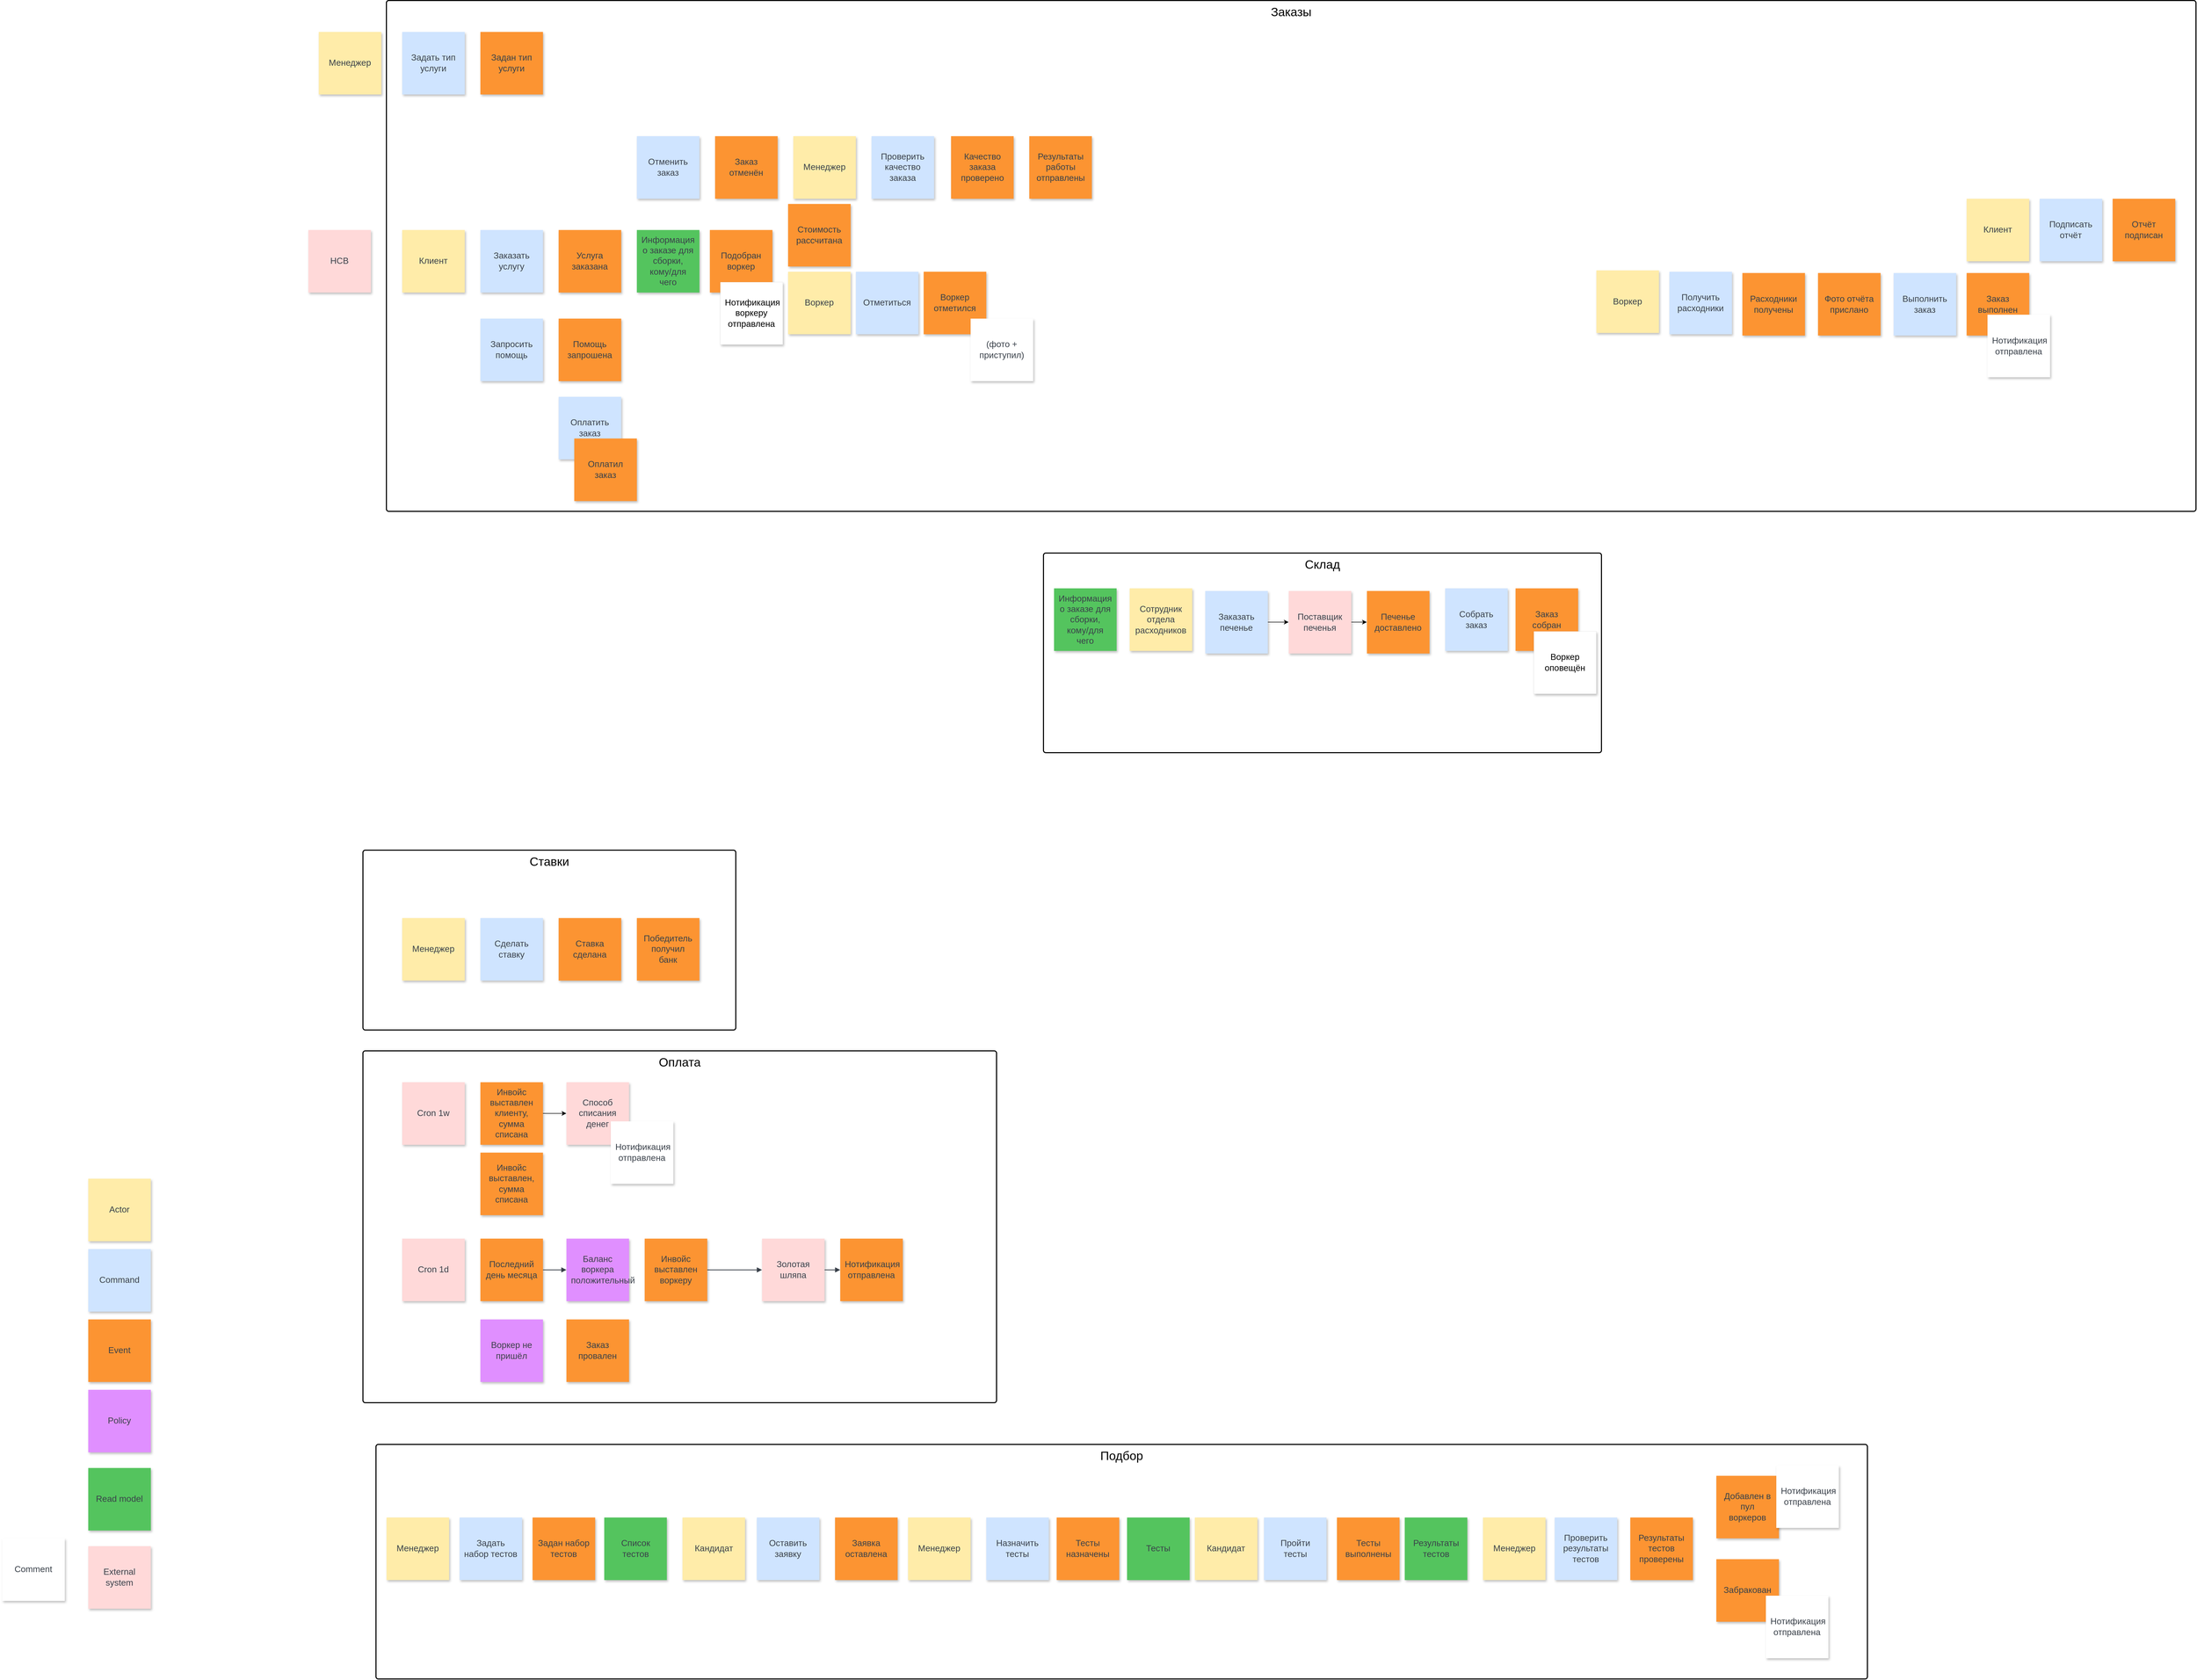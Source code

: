 <mxfile version="24.6.2" type="github">
  <diagram name="Page-1" id="l_9-RIlW9i13i7eaHmRu">
    <mxGraphModel dx="7228" dy="2825" grid="1" gridSize="10" guides="1" tooltips="1" connect="1" arrows="1" fold="1" page="1" pageScale="1" pageWidth="850" pageHeight="1100" math="0" shadow="0">
      <root>
        <mxCell id="0" />
        <mxCell id="1" parent="0" />
        <mxCell id="ouE3uGwMO_rl1Qw4itwe-15" value="Заказы" style="html=1;overflow=block;blockSpacing=1;whiteSpace=wrap;fontSize=23.3;align=center;spacing=9;verticalAlign=top;strokeColor=default;rounded=1;absoluteArcSize=1;arcSize=9;fillColor=none;strokeWidth=2;lucidId=HCPMqrkc3qt5;" parent="1" vertex="1">
          <mxGeometry x="-4080" y="-140" width="3470" height="980" as="geometry" />
        </mxCell>
        <mxCell id="RoE8E-zZMEs0R_7GRx1K-2" value="Склад" style="html=1;overflow=block;blockSpacing=1;whiteSpace=wrap;fontSize=23.3;align=center;spacing=9;verticalAlign=top;strokeColor=default;rounded=1;absoluteArcSize=1;arcSize=9;fillColor=none;strokeWidth=2;lucidId=1zPMJR6yUo5M;" parent="1" vertex="1">
          <mxGeometry x="-2820" y="920" width="1070" height="383" as="geometry" />
        </mxCell>
        <mxCell id="ouE3uGwMO_rl1Qw4itwe-17" value="Ставки" style="html=1;overflow=block;blockSpacing=1;whiteSpace=wrap;fontSize=23.3;align=center;spacing=9;verticalAlign=top;strokeColor=default;rounded=1;absoluteArcSize=1;arcSize=9;fillColor=none;strokeWidth=2;lucidId=LsPM5n6X4SBT;" parent="1" vertex="1">
          <mxGeometry x="-4125" y="1490" width="715" height="345" as="geometry" />
        </mxCell>
        <mxCell id="RoE8E-zZMEs0R_7GRx1K-3" value="Оплата" style="html=1;overflow=block;blockSpacing=1;whiteSpace=wrap;fontSize=23.3;align=center;spacing=9;verticalAlign=top;strokeColor=default;rounded=1;absoluteArcSize=1;arcSize=9;fillColor=none;strokeWidth=2;lucidId=LsPM5n6X4SBT;" parent="1" vertex="1">
          <mxGeometry x="-4125" y="1875" width="1215" height="675" as="geometry" />
        </mxCell>
        <mxCell id="RoE8E-zZMEs0R_7GRx1K-4" value="Подбор" style="html=1;overflow=block;blockSpacing=1;whiteSpace=wrap;fontSize=23.3;align=center;spacing=9;verticalAlign=top;strokeColor=default;rounded=1;absoluteArcSize=1;arcSize=9;fillColor=none;strokeWidth=2;lucidId=arPMlzmZBy4v;" parent="1" vertex="1">
          <mxGeometry x="-4100" y="2630" width="2860" height="450" as="geometry" />
        </mxCell>
        <mxCell id="RoE8E-zZMEs0R_7GRx1K-5" value="Actor" style="html=1;overflow=block;blockSpacing=1;whiteSpace=wrap;shadow=1;fontSize=16.7;fontColor=#3a414a;spacing=9;strokeColor=none;strokeOpacity=100;fillColor=#FFECA9;strokeWidth=0;lucidId=w99KlHDl9asE;" parent="1" vertex="1">
          <mxGeometry x="-4652" y="2120" width="120" height="120" as="geometry" />
        </mxCell>
        <mxCell id="RoE8E-zZMEs0R_7GRx1K-6" value="Command" style="html=1;overflow=block;blockSpacing=1;whiteSpace=wrap;shadow=1;fontSize=16.7;fontColor=#3a414a;spacing=9;strokeColor=none;strokeOpacity=100;fillOpacity=100;fillColor=#cfe4ff;strokeWidth=0;lucidId=Q99Kw1.Pjyrw;" parent="1" vertex="1">
          <mxGeometry x="-4652" y="2255" width="120" height="120" as="geometry" />
        </mxCell>
        <mxCell id="RoE8E-zZMEs0R_7GRx1K-7" value="Event" style="html=1;overflow=block;blockSpacing=1;whiteSpace=wrap;shadow=1;fontSize=16.7;fontColor=#3a414a;spacing=9;strokeColor=none;strokeOpacity=100;fillOpacity=100;fillColor=#fc9432;strokeWidth=0;lucidId=p-9K~CdR-WWV;" parent="1" vertex="1">
          <mxGeometry x="-4652" y="2390" width="120" height="120" as="geometry" />
        </mxCell>
        <mxCell id="RoE8E-zZMEs0R_7GRx1K-8" value="Policy" style="html=1;overflow=block;blockSpacing=1;whiteSpace=wrap;shadow=1;fontSize=16.7;fontColor=#3a414a;spacing=9;strokeColor=none;strokeOpacity=100;fillOpacity=100;fillColor=#e08fff;strokeWidth=0;lucidId=N-9KG-.BX9-D;" parent="1" vertex="1">
          <mxGeometry x="-4652" y="2525" width="120" height="120" as="geometry" />
        </mxCell>
        <mxCell id="RoE8E-zZMEs0R_7GRx1K-9" value="Read model" style="html=1;overflow=block;blockSpacing=1;whiteSpace=wrap;shadow=1;fontSize=16.7;fontColor=#3a414a;spacing=9;strokeColor=none;strokeOpacity=100;fillOpacity=100;fillColor=#54c45e;strokeWidth=0;lucidId=h_9K0~GqxkKd;" parent="1" vertex="1">
          <mxGeometry x="-4652" y="2675" width="120" height="120" as="geometry" />
        </mxCell>
        <mxCell id="RoE8E-zZMEs0R_7GRx1K-10" value="Comment" style="html=1;overflow=block;blockSpacing=1;whiteSpace=wrap;shadow=1;fontSize=16.7;fontColor=#3a414a;spacing=9;strokeColor=none;strokeOpacity=100;fillOpacity=100;fillColor=#ffffff;strokeWidth=0;lucidId=O_9KG7jxIo2s;" parent="1" vertex="1">
          <mxGeometry x="-4817" y="2810" width="120" height="120" as="geometry" />
        </mxCell>
        <mxCell id="RoE8E-zZMEs0R_7GRx1K-11" value="External system" style="html=1;overflow=block;blockSpacing=1;whiteSpace=wrap;shadow=1;fontSize=16.7;fontColor=#3a414a;spacing=9;strokeColor=none;strokeOpacity=100;fillOpacity=100;fillColor=#ffd9d9;strokeWidth=0;lucidId=3_9KuqBzPV7w;" parent="1" vertex="1">
          <mxGeometry x="-4652" y="2825" width="120" height="120" as="geometry" />
        </mxCell>
        <mxCell id="RoE8E-zZMEs0R_7GRx1K-12" value="Клиент" style="html=1;overflow=block;blockSpacing=1;whiteSpace=wrap;shadow=1;fontSize=16.7;fontColor=#3a414a;spacing=9;strokeColor=none;strokeOpacity=100;fillColor=#FFECA9;strokeWidth=0;lucidId=poOMKIs.5_XG;" parent="1" vertex="1">
          <mxGeometry x="-4050" y="300" width="120" height="120" as="geometry" />
        </mxCell>
        <mxCell id="RoE8E-zZMEs0R_7GRx1K-13" value="Услуга заказана" style="html=1;overflow=block;blockSpacing=1;whiteSpace=wrap;shadow=1;fontSize=16.7;fontColor=#3a414a;spacing=9;strokeColor=none;strokeOpacity=100;fillOpacity=100;fillColor=#fc9432;strokeWidth=0;lucidId=ppOMXzbLRA3F;" parent="1" vertex="1">
          <mxGeometry x="-3750" y="300" width="120" height="120" as="geometry" />
        </mxCell>
        <mxCell id="RoE8E-zZMEs0R_7GRx1K-14" value="Воркер" style="html=1;overflow=block;blockSpacing=1;whiteSpace=wrap;shadow=1;fontSize=16.7;fontColor=#3a414a;spacing=9;strokeColor=none;strokeOpacity=100;fillColor=#FFECA9;strokeWidth=0;lucidId=CqOMGlZuYuNK;" parent="1" vertex="1">
          <mxGeometry x="-3310" y="380" width="120" height="120" as="geometry" />
        </mxCell>
        <mxCell id="RoE8E-zZMEs0R_7GRx1K-15" value="Воркер отметился" style="html=1;overflow=block;blockSpacing=1;whiteSpace=wrap;shadow=1;fontSize=16.7;fontColor=#3a414a;spacing=9;strokeColor=none;strokeOpacity=100;fillOpacity=100;fillColor=#fc9432;strokeWidth=0;lucidId=PqOM9r21cuYt;" parent="1" vertex="1">
          <mxGeometry x="-3050" y="380" width="120" height="120" as="geometry" />
        </mxCell>
        <mxCell id="RoE8E-zZMEs0R_7GRx1K-16" value="Подобран воркер" style="html=1;overflow=block;blockSpacing=1;whiteSpace=wrap;shadow=1;fontSize=16.7;fontColor=#3a414a;spacing=9;strokeColor=none;strokeOpacity=100;fillOpacity=100;fillColor=#fc9432;strokeWidth=0;lucidId=nGOM64Vatthw;" parent="1" vertex="1">
          <mxGeometry x="-3460" y="300" width="120" height="120" as="geometry" />
        </mxCell>
        <mxCell id="RoE8E-zZMEs0R_7GRx1K-17" value="Cron 1w" style="html=1;overflow=block;blockSpacing=1;whiteSpace=wrap;shadow=1;fontSize=16.7;fontColor=#3a414a;spacing=9;strokeColor=none;strokeOpacity=100;fillOpacity=100;fillColor=#ffd9d9;strokeWidth=0;lucidId=evOMV3Vfiq87;" parent="1" vertex="1">
          <mxGeometry x="-4050" y="1935" width="120" height="120" as="geometry" />
        </mxCell>
        <mxCell id="ouE3uGwMO_rl1Qw4itwe-14" style="edgeStyle=orthogonalEdgeStyle;rounded=0;orthogonalLoop=1;jettySize=auto;html=1;" parent="1" source="RoE8E-zZMEs0R_7GRx1K-18" target="RoE8E-zZMEs0R_7GRx1K-25" edge="1">
          <mxGeometry relative="1" as="geometry" />
        </mxCell>
        <mxCell id="RoE8E-zZMEs0R_7GRx1K-18" value="Инвойс выставлен клиенту, сумма списана" style="html=1;overflow=block;blockSpacing=1;whiteSpace=wrap;shadow=1;fontSize=16.7;fontColor=#3a414a;spacing=9;strokeColor=none;strokeOpacity=100;fillOpacity=100;fillColor=#fc9432;strokeWidth=0;lucidId=vvOM6HzBwC0E;" parent="1" vertex="1">
          <mxGeometry x="-3900" y="1935" width="120" height="120" as="geometry" />
        </mxCell>
        <mxCell id="RoE8E-zZMEs0R_7GRx1K-19" value="Cron 1d" style="html=1;overflow=block;blockSpacing=1;whiteSpace=wrap;shadow=1;fontSize=16.7;fontColor=#3a414a;spacing=9;strokeColor=none;strokeOpacity=100;fillOpacity=100;fillColor=#ffd9d9;strokeWidth=0;lucidId=7vOMgfq0zifn;" parent="1" vertex="1">
          <mxGeometry x="-4050" y="2235" width="120" height="120" as="geometry" />
        </mxCell>
        <mxCell id="RoE8E-zZMEs0R_7GRx1K-20" value="Инвойс выставлен, сумма списана" style="html=1;overflow=block;blockSpacing=1;whiteSpace=wrap;shadow=1;fontSize=16.7;fontColor=#3a414a;spacing=9;strokeColor=none;strokeOpacity=100;fillOpacity=100;fillColor=#fc9432;strokeWidth=0;lucidId=GxOMS8AUzHYG;" parent="1" vertex="1">
          <mxGeometry x="-3900" y="2070" width="120" height="120" as="geometry" />
        </mxCell>
        <mxCell id="RoE8E-zZMEs0R_7GRx1K-21" value="Золотая шляпа" style="html=1;overflow=block;blockSpacing=1;whiteSpace=wrap;shadow=1;fontSize=16.7;fontColor=#3a414a;spacing=9;strokeColor=none;strokeOpacity=100;fillOpacity=100;fillColor=#ffd9d9;strokeWidth=0;lucidId=MwOMZVvjgxgr;" parent="1" vertex="1">
          <mxGeometry x="-3360" y="2235" width="120" height="120" as="geometry" />
        </mxCell>
        <mxCell id="RoE8E-zZMEs0R_7GRx1K-22" value="Нотификация воркеру отправлена" style="html=1;overflow=block;blockSpacing=1;whiteSpace=wrap;shadow=1;fontSize=16.7;spacing=9;strokeOpacity=100;fillOpacity=100;strokeWidth=0;lucidId=eROMwl7kWXQV;" parent="1" vertex="1">
          <mxGeometry x="-3440" y="400" width="120" height="120" as="geometry" />
        </mxCell>
        <mxCell id="RoE8E-zZMEs0R_7GRx1K-23" value="Стоимость рассчитана" style="html=1;overflow=block;blockSpacing=1;whiteSpace=wrap;shadow=1;fontSize=16.7;fontColor=#3a414a;spacing=9;strokeColor=none;strokeOpacity=100;fillOpacity=100;fillColor=#fc9432;strokeWidth=0;lucidId=uJOMWGHFDWIN;" parent="1" vertex="1">
          <mxGeometry x="-3310" y="250" width="120" height="120" as="geometry" />
        </mxCell>
        <mxCell id="RoE8E-zZMEs0R_7GRx1K-24" value="Помощь запрошена" style="html=1;overflow=block;blockSpacing=1;whiteSpace=wrap;shadow=1;fontSize=16.7;fontColor=#3a414a;spacing=9;strokeColor=none;strokeOpacity=100;fillOpacity=100;fillColor=#fc9432;strokeWidth=0;lucidId=2oOMrKezj8pF;" parent="1" vertex="1">
          <mxGeometry x="-3750" y="470" width="120" height="120" as="geometry" />
        </mxCell>
        <mxCell id="RoE8E-zZMEs0R_7GRx1K-25" value="Способ списания денег" style="html=1;overflow=block;blockSpacing=1;whiteSpace=wrap;shadow=1;fontSize=16.7;fontColor=#3a414a;spacing=9;strokeColor=none;strokeOpacity=100;fillOpacity=100;fillColor=#ffd9d9;strokeWidth=0;lucidId=vVOM_5~CS0Ev;" parent="1" vertex="1">
          <mxGeometry x="-3735" y="1935" width="120" height="120" as="geometry" />
        </mxCell>
        <mxCell id="RoE8E-zZMEs0R_7GRx1K-27" value="Нотификация отправлена" style="html=1;overflow=block;blockSpacing=1;whiteSpace=wrap;shadow=1;fontSize=16.7;fontColor=#3a414a;spacing=9;strokeColor=none;strokeOpacity=100;fillOpacity=100;fillColor=#fc9432;strokeWidth=0;lucidId=9HOMmKMdv4F6;" parent="1" vertex="1">
          <mxGeometry x="-3210" y="2235" width="120" height="120" as="geometry" />
        </mxCell>
        <mxCell id="RoE8E-zZMEs0R_7GRx1K-28" value="Сотрудник отдела расходников" style="html=1;overflow=block;blockSpacing=1;whiteSpace=wrap;shadow=1;fontSize=16.7;fontColor=#3a414a;spacing=9;strokeColor=none;strokeOpacity=100;fillColor=#FFECA9;strokeWidth=0;lucidId=IsOMc4fZZYhW;" parent="1" vertex="1">
          <mxGeometry x="-2655" y="987.5" width="120" height="120" as="geometry" />
        </mxCell>
        <mxCell id="RoE8E-zZMEs0R_7GRx1K-29" value="Заказ собран" style="html=1;overflow=block;blockSpacing=1;whiteSpace=wrap;shadow=1;fontSize=16.7;fontColor=#3a414a;spacing=9;strokeColor=none;strokeOpacity=100;fillOpacity=100;fillColor=#fc9432;strokeWidth=0;lucidId=5sOMd6QoYHWa;" parent="1" vertex="1">
          <mxGeometry x="-1915" y="987.5" width="120" height="120" as="geometry" />
        </mxCell>
        <mxCell id="RoE8E-zZMEs0R_7GRx1K-30" value="Воркер оповещён" style="html=1;overflow=block;blockSpacing=1;whiteSpace=wrap;shadow=1;fontSize=16.7;spacing=9;strokeOpacity=100;fillOpacity=100;strokeWidth=0;lucidId=jHOMKEXn3ogt;" parent="1" vertex="1">
          <mxGeometry x="-1880" y="1070" width="120" height="120" as="geometry" />
        </mxCell>
        <mxCell id="RoE8E-zZMEs0R_7GRx1K-31" value="" style="html=1;jettySize=18;whiteSpace=wrap;fontSize=13;strokeColor=#3a414a;strokeOpacity=100;strokeWidth=1.5;rounded=1;arcSize=12;edgeStyle=orthogonalEdgeStyle;startArrow=none;endArrow=block;endFill=1;exitX=1;exitY=0.5;exitPerimeter=0;entryX=0;entryY=0.5;entryPerimeter=0;lucidId=m1OMvOnFrRix;" parent="1" source="RoE8E-zZMEs0R_7GRx1K-42" target="RoE8E-zZMEs0R_7GRx1K-21" edge="1">
          <mxGeometry width="100" height="100" relative="1" as="geometry">
            <Array as="points" />
          </mxGeometry>
        </mxCell>
        <mxCell id="RoE8E-zZMEs0R_7GRx1K-34" value="HCB" style="html=1;overflow=block;blockSpacing=1;whiteSpace=wrap;shadow=1;fontSize=16.7;fontColor=#3a414a;spacing=9;strokeColor=none;strokeOpacity=100;fillOpacity=100;fillColor=#ffd9d9;strokeWidth=0;lucidId=TIOMhRAhpcNX;" parent="1" vertex="1">
          <mxGeometry x="-4230" y="300" width="120" height="120" as="geometry" />
        </mxCell>
        <mxCell id="RoE8E-zZMEs0R_7GRx1K-35" value="Кандидат" style="html=1;overflow=block;blockSpacing=1;whiteSpace=wrap;shadow=1;fontSize=16.7;fontColor=#3a414a;spacing=9;strokeColor=none;strokeOpacity=100;fillColor=#FFECA9;strokeWidth=0;lucidId=wrOMKcsqYXI9;" parent="1" vertex="1">
          <mxGeometry x="-3512.5" y="2770" width="120" height="120" as="geometry" />
        </mxCell>
        <mxCell id="RoE8E-zZMEs0R_7GRx1K-36" value="Заявка оставлена" style="html=1;overflow=block;blockSpacing=1;whiteSpace=wrap;shadow=1;fontSize=16.7;fontColor=#3a414a;spacing=9;strokeColor=none;strokeOpacity=100;fillOpacity=100;fillColor=#fc9432;strokeWidth=0;lucidId=CrOMI7UI~UgM;" parent="1" vertex="1">
          <mxGeometry x="-3220" y="2770" width="120" height="120" as="geometry" />
        </mxCell>
        <mxCell id="RoE8E-zZMEs0R_7GRx1K-37" value="Тесты выполнены" style="html=1;overflow=block;blockSpacing=1;whiteSpace=wrap;shadow=1;fontSize=16.7;fontColor=#3a414a;spacing=9;strokeColor=none;strokeOpacity=100;fillOpacity=100;fillColor=#fc9432;strokeWidth=0;lucidId=nKOMDOXvX65q;" parent="1" vertex="1">
          <mxGeometry x="-2257.5" y="2770" width="120" height="120" as="geometry" />
        </mxCell>
        <mxCell id="RoE8E-zZMEs0R_7GRx1K-38" value="Добавлен в пул воркеров" style="html=1;overflow=block;blockSpacing=1;whiteSpace=wrap;shadow=1;fontSize=16.7;fontColor=#3a414a;spacing=9;strokeColor=none;strokeOpacity=100;fillOpacity=100;fillColor=#fc9432;strokeWidth=0;lucidId=LKOMNFMfwg8P;" parent="1" vertex="1">
          <mxGeometry x="-1530" y="2690" width="120" height="120" as="geometry" />
        </mxCell>
        <mxCell id="RoE8E-zZMEs0R_7GRx1K-39" value="Забракован" style="html=1;overflow=block;blockSpacing=1;whiteSpace=wrap;shadow=1;fontSize=16.7;fontColor=#3a414a;spacing=9;strokeColor=none;strokeOpacity=100;fillOpacity=100;fillColor=#fc9432;strokeWidth=0;lucidId=0KOMiec8jZ1h;" parent="1" vertex="1">
          <mxGeometry x="-1530" y="2850" width="120" height="120" as="geometry" />
        </mxCell>
        <mxCell id="RoE8E-zZMEs0R_7GRx1K-40" value="" style="html=1;jettySize=18;whiteSpace=wrap;fontSize=13;strokeColor=#3a414a;strokeOpacity=100;strokeWidth=1.5;rounded=1;arcSize=12;edgeStyle=orthogonalEdgeStyle;startArrow=none;endArrow=block;endFill=1;exitX=1;exitY=0.5;exitPerimeter=0;entryX=0;entryY=0.5;entryPerimeter=0;lucidId=rmPMru2J6b~m;" parent="1" source="RoE8E-zZMEs0R_7GRx1K-21" target="RoE8E-zZMEs0R_7GRx1K-27" edge="1">
          <mxGeometry width="100" height="100" relative="1" as="geometry">
            <Array as="points" />
          </mxGeometry>
        </mxCell>
        <mxCell id="RoE8E-zZMEs0R_7GRx1K-41" value="Информация о заказе для сборки, кому/для чего" style="html=1;overflow=block;blockSpacing=1;whiteSpace=wrap;shadow=1;fontSize=16.7;fontColor=#3a414a;spacing=9;strokeColor=none;strokeOpacity=100;fillOpacity=100;fillColor=#54c45e;strokeWidth=0;lucidId=dnPMlttxr-Cw;" parent="1" vertex="1">
          <mxGeometry x="-2800" y="987.5" width="120" height="120" as="geometry" />
        </mxCell>
        <mxCell id="RoE8E-zZMEs0R_7GRx1K-42" value="Инвойс выставлен воркеру" style="html=1;overflow=block;blockSpacing=1;whiteSpace=wrap;shadow=1;fontSize=16.7;fontColor=#3a414a;spacing=9;strokeColor=none;strokeOpacity=100;fillOpacity=100;fillColor=#fc9432;strokeWidth=0;lucidId=4vOM6bReLHjo;" parent="1" vertex="1">
          <mxGeometry x="-3585" y="2235" width="120" height="120" as="geometry" />
        </mxCell>
        <mxCell id="RoE8E-zZMEs0R_7GRx1K-43" value="Баланс воркера положительный" style="html=1;overflow=block;blockSpacing=1;whiteSpace=wrap;shadow=1;fontSize=16.7;fontColor=#3a414a;spacing=9;strokeColor=none;strokeOpacity=100;fillOpacity=100;fillColor=#e08fff;strokeWidth=0;lucidId=GoPMGig64.h5;" parent="1" vertex="1">
          <mxGeometry x="-3735" y="2235" width="120" height="120" as="geometry" />
        </mxCell>
        <mxCell id="RoE8E-zZMEs0R_7GRx1K-44" value="Последний день месяца" style="html=1;overflow=block;blockSpacing=1;whiteSpace=wrap;shadow=1;fontSize=16.7;fontColor=#3a414a;spacing=9;strokeColor=none;strokeOpacity=100;fillOpacity=100;fillColor=#fc9432;strokeWidth=0;lucidId=upPMWxlRtGt.;" parent="1" vertex="1">
          <mxGeometry x="-3900" y="2235" width="120" height="120" as="geometry" />
        </mxCell>
        <mxCell id="RoE8E-zZMEs0R_7GRx1K-45" value="" style="html=1;jettySize=18;whiteSpace=wrap;fontSize=13;strokeColor=#3a414a;strokeOpacity=100;strokeWidth=1.5;rounded=1;arcSize=12;edgeStyle=orthogonalEdgeStyle;startArrow=none;endArrow=block;endFill=1;exitX=1;exitY=0.5;exitPerimeter=0;entryX=0;entryY=0.5;entryPerimeter=0;lucidId=VpPM8fYI4oOY;" parent="1" source="RoE8E-zZMEs0R_7GRx1K-44" target="RoE8E-zZMEs0R_7GRx1K-43" edge="1">
          <mxGeometry width="100" height="100" relative="1" as="geometry">
            <Array as="points" />
          </mxGeometry>
        </mxCell>
        <mxCell id="RoE8E-zZMEs0R_7GRx1K-46" value="Менеджер" style="html=1;overflow=block;blockSpacing=1;whiteSpace=wrap;shadow=1;fontSize=16.7;fontColor=#3a414a;spacing=9;strokeColor=none;strokeOpacity=100;fillColor=#FFECA9;strokeWidth=0;lucidId=9pOMJ57Y_Idk;" parent="1" vertex="1">
          <mxGeometry x="-4210" y="-80" width="120" height="120" as="geometry" />
        </mxCell>
        <mxCell id="RoE8E-zZMEs0R_7GRx1K-47" value="Задан тип услуги" style="html=1;overflow=block;blockSpacing=1;whiteSpace=wrap;shadow=1;fontSize=16.7;fontColor=#3a414a;spacing=9;strokeColor=none;strokeOpacity=100;fillOpacity=100;fillColor=#fc9432;strokeWidth=0;lucidId=eqOMj~HfbIqM;" parent="1" vertex="1">
          <mxGeometry x="-3900" y="-80" width="120" height="120" as="geometry" />
        </mxCell>
        <mxCell id="RoE8E-zZMEs0R_7GRx1K-50" value="Ставка сделана" style="html=1;overflow=block;blockSpacing=1;whiteSpace=wrap;shadow=1;fontSize=16.7;fontColor=#3a414a;spacing=9;strokeColor=none;strokeOpacity=100;fillOpacity=100;fillColor=#fc9432;strokeWidth=0;lucidId=gyOMnxQ1Iphz;" parent="1" vertex="1">
          <mxGeometry x="-3750" y="1620" width="120" height="120" as="geometry" />
        </mxCell>
        <mxCell id="RoE8E-zZMEs0R_7GRx1K-52" value="Победитель получил банк" style="html=1;overflow=block;blockSpacing=1;whiteSpace=wrap;shadow=1;fontSize=16.7;fontColor=#3a414a;spacing=9;strokeColor=none;strokeOpacity=100;fillOpacity=100;fillColor=#fc9432;strokeWidth=0;lucidId=P6OMi9ut8j.D;" parent="1" vertex="1">
          <mxGeometry x="-3600" y="1620" width="120" height="120" as="geometry" />
        </mxCell>
        <mxCell id="RoE8E-zZMEs0R_7GRx1K-54" value="Фото отчёта прислано" style="html=1;overflow=block;blockSpacing=1;whiteSpace=wrap;shadow=1;fontSize=16.7;fontColor=#3a414a;spacing=9;strokeColor=none;strokeOpacity=100;fillOpacity=100;fillColor=#fc9432;strokeWidth=0;lucidId=drOM4bqXQkqr;" parent="1" vertex="1">
          <mxGeometry x="-1335" y="382.5" width="120" height="120" as="geometry" />
        </mxCell>
        <mxCell id="RoE8E-zZMEs0R_7GRx1K-56" value="Заказ выполнен" style="html=1;overflow=block;blockSpacing=1;whiteSpace=wrap;shadow=1;fontSize=16.7;fontColor=#3a414a;spacing=9;strokeColor=none;strokeOpacity=100;fillOpacity=100;fillColor=#fc9432;strokeWidth=0;lucidId=PLOM0dX3wPXh;" parent="1" vertex="1">
          <mxGeometry x="-1050" y="382.5" width="120" height="120" as="geometry" />
        </mxCell>
        <mxCell id="RoE8E-zZMEs0R_7GRx1K-57" value="Расходники получены" style="html=1;overflow=block;blockSpacing=1;whiteSpace=wrap;shadow=1;fontSize=16.7;fontColor=#3a414a;spacing=9;strokeColor=none;strokeOpacity=100;fillOpacity=100;fillColor=#fc9432;strokeWidth=0;lucidId=GMOMfP50JJpL;" parent="1" vertex="1">
          <mxGeometry x="-1480" y="382.5" width="120" height="120" as="geometry" />
        </mxCell>
        <mxCell id="RoE8E-zZMEs0R_7GRx1K-58" value="Заказ отменён" style="html=1;overflow=block;blockSpacing=1;whiteSpace=wrap;shadow=1;fontSize=16.7;fontColor=#3a414a;spacing=9;strokeColor=none;strokeOpacity=100;fillOpacity=100;fillColor=#fc9432;strokeWidth=0;lucidId=_TOMA5VqfHQZ;" parent="1" vertex="1">
          <mxGeometry x="-3450" y="120" width="120" height="120" as="geometry" />
        </mxCell>
        <mxCell id="2AL8N9cDnSADsovc2jIz-18" value="" style="edgeStyle=orthogonalEdgeStyle;rounded=0;orthogonalLoop=1;jettySize=auto;html=1;" parent="1" source="RoE8E-zZMEs0R_7GRx1K-60" target="ouE3uGwMO_rl1Qw4itwe-4" edge="1">
          <mxGeometry relative="1" as="geometry" />
        </mxCell>
        <mxCell id="RoE8E-zZMEs0R_7GRx1K-60" value="Поставщик печенья" style="html=1;overflow=block;blockSpacing=1;whiteSpace=wrap;shadow=1;fontSize=16.7;fontColor=#3a414a;spacing=9;strokeColor=none;strokeOpacity=100;fillOpacity=100;fillColor=#ffd9d9;strokeWidth=0;lucidId=0IPMR~APqVfa;" parent="1" vertex="1">
          <mxGeometry x="-2350" y="992.5" width="120" height="120" as="geometry" />
        </mxCell>
        <mxCell id="ouE3uGwMO_rl1Qw4itwe-1" value="Список тестов" style="html=1;overflow=block;blockSpacing=1;whiteSpace=wrap;shadow=1;fontSize=16.7;fontColor=#3a414a;spacing=9;strokeColor=none;strokeOpacity=100;fillOpacity=100;fillColor=#54c45e;strokeWidth=0;lucidId=dnPMlttxr-Cw;" parent="1" vertex="1">
          <mxGeometry x="-3662.5" y="2770" width="120" height="120" as="geometry" />
        </mxCell>
        <mxCell id="ouE3uGwMO_rl1Qw4itwe-2" value="Менеджер" style="html=1;overflow=block;blockSpacing=1;whiteSpace=wrap;shadow=1;fontSize=16.7;fontColor=#3a414a;spacing=9;strokeColor=none;strokeOpacity=100;fillColor=#FFECA9;strokeWidth=0;lucidId=wrOMKcsqYXI9;" parent="1" vertex="1">
          <mxGeometry x="-1977.5" y="2770" width="120" height="120" as="geometry" />
        </mxCell>
        <mxCell id="ouE3uGwMO_rl1Qw4itwe-3" value="Результаты тестов проверены" style="html=1;overflow=block;blockSpacing=1;whiteSpace=wrap;shadow=1;fontSize=16.7;fontColor=#3a414a;spacing=9;strokeColor=none;strokeOpacity=100;fillOpacity=100;fillColor=#fc9432;strokeWidth=0;lucidId=LKOMNFMfwg8P;" parent="1" vertex="1">
          <mxGeometry x="-1695" y="2770" width="120" height="120" as="geometry" />
        </mxCell>
        <mxCell id="ouE3uGwMO_rl1Qw4itwe-4" value="Печенье доставлено" style="html=1;overflow=block;blockSpacing=1;whiteSpace=wrap;shadow=1;fontSize=16.7;fontColor=#3a414a;spacing=9;strokeColor=none;strokeOpacity=100;fillOpacity=100;fillColor=#fc9432;strokeWidth=0;lucidId=5sOMd6QoYHWa;" parent="1" vertex="1">
          <mxGeometry x="-2200" y="992.5" width="120" height="120" as="geometry" />
        </mxCell>
        <mxCell id="ouE3uGwMO_rl1Qw4itwe-6" value="Менеджер" style="html=1;overflow=block;blockSpacing=1;whiteSpace=wrap;shadow=1;fontSize=16.7;fontColor=#3a414a;spacing=9;strokeColor=none;strokeOpacity=100;fillColor=#FFECA9;strokeWidth=0;lucidId=9pOMJ57Y_Idk;" parent="1" vertex="1">
          <mxGeometry x="-3300" y="120" width="120" height="120" as="geometry" />
        </mxCell>
        <mxCell id="ouE3uGwMO_rl1Qw4itwe-7" value="Качество заказа проверено" style="html=1;overflow=block;blockSpacing=1;whiteSpace=wrap;shadow=1;fontSize=16.7;fontColor=#3a414a;spacing=9;strokeColor=none;strokeOpacity=100;fillOpacity=100;fillColor=#fc9432;strokeWidth=0;lucidId=AtOMJSps7HNz;" parent="1" vertex="1">
          <mxGeometry x="-2997.5" y="120" width="120" height="120" as="geometry" />
        </mxCell>
        <mxCell id="ouE3uGwMO_rl1Qw4itwe-8" value="Результаты работы отправлены" style="html=1;overflow=block;blockSpacing=1;whiteSpace=wrap;shadow=1;fontSize=16.7;fontColor=#3a414a;spacing=9;strokeColor=none;strokeOpacity=100;fillOpacity=100;fillColor=#fc9432;strokeWidth=0;lucidId=KROMmHy3ZGi6;" parent="1" vertex="1">
          <mxGeometry x="-2847.5" y="120" width="120" height="120" as="geometry" />
        </mxCell>
        <mxCell id="ouE3uGwMO_rl1Qw4itwe-10" value="(фото + приступил)" style="html=1;overflow=block;blockSpacing=1;whiteSpace=wrap;shadow=1;fontSize=16.7;fontColor=#3a414a;spacing=9;strokeColor=none;strokeOpacity=100;fillOpacity=100;fillColor=#ffffff;strokeWidth=0;lucidId=O_9KG7jxIo2s;" parent="1" vertex="1">
          <mxGeometry x="-2960" y="470" width="120" height="120" as="geometry" />
        </mxCell>
        <mxCell id="ouE3uGwMO_rl1Qw4itwe-11" value="Отчёт подписан" style="html=1;overflow=block;blockSpacing=1;whiteSpace=wrap;shadow=1;fontSize=16.7;fontColor=#3a414a;spacing=9;strokeColor=none;strokeOpacity=100;fillOpacity=100;fillColor=#fc9432;strokeWidth=0;lucidId=GMOMfP50JJpL;" parent="1" vertex="1">
          <mxGeometry x="-770" y="240" width="120" height="120" as="geometry" />
        </mxCell>
        <mxCell id="ouE3uGwMO_rl1Qw4itwe-12" value="Воркер не пришёл" style="html=1;overflow=block;blockSpacing=1;whiteSpace=wrap;shadow=1;fontSize=16.7;fontColor=#3a414a;spacing=9;strokeColor=none;strokeOpacity=100;fillOpacity=100;fillColor=#e08fff;strokeWidth=0;lucidId=GoPMGig64.h5;" parent="1" vertex="1">
          <mxGeometry x="-3900" y="2390" width="120" height="120" as="geometry" />
        </mxCell>
        <mxCell id="ouE3uGwMO_rl1Qw4itwe-13" value="Заказ провален" style="html=1;overflow=block;blockSpacing=1;whiteSpace=wrap;shadow=1;fontSize=16.7;fontColor=#3a414a;spacing=9;strokeColor=none;strokeOpacity=100;fillOpacity=100;fillColor=#fc9432;strokeWidth=0;lucidId=GLOMKtji0pvv;" parent="1" vertex="1">
          <mxGeometry x="-3735" y="2390" width="120" height="120" as="geometry" />
        </mxCell>
        <mxCell id="Ob97QmgH0fslo4kpqgYh-1" value="Нотификация отправлена" style="html=1;overflow=block;blockSpacing=1;whiteSpace=wrap;shadow=1;fontSize=16.7;fontColor=#3a414a;spacing=9;strokeColor=none;strokeOpacity=100;fillOpacity=100;fillColor=#ffffff;strokeWidth=0;lucidId=O_9KG7jxIo2s;" parent="1" vertex="1">
          <mxGeometry x="-3650" y="2010" width="120" height="120" as="geometry" />
        </mxCell>
        <mxCell id="Ob97QmgH0fslo4kpqgYh-3" value="Нотификация отправлена" style="html=1;overflow=block;blockSpacing=1;whiteSpace=wrap;shadow=1;fontSize=16.7;fontColor=#3a414a;spacing=9;strokeColor=none;strokeOpacity=100;fillOpacity=100;fillColor=#ffffff;strokeWidth=0;lucidId=O_9KG7jxIo2s;" parent="1" vertex="1">
          <mxGeometry x="-1010" y="462.5" width="120" height="120" as="geometry" />
        </mxCell>
        <mxCell id="Ob97QmgH0fslo4kpqgYh-4" value="Нотификация отправлена" style="html=1;overflow=block;blockSpacing=1;whiteSpace=wrap;shadow=1;fontSize=16.7;fontColor=#3a414a;spacing=9;strokeColor=none;strokeOpacity=100;fillOpacity=100;fillColor=#ffffff;strokeWidth=0;lucidId=O_9KG7jxIo2s;" parent="1" vertex="1">
          <mxGeometry x="-1415" y="2670" width="120" height="120" as="geometry" />
        </mxCell>
        <mxCell id="Ob97QmgH0fslo4kpqgYh-5" value="Нотификация отправлена" style="html=1;overflow=block;blockSpacing=1;whiteSpace=wrap;shadow=1;fontSize=16.7;fontColor=#3a414a;spacing=9;strokeColor=none;strokeOpacity=100;fillOpacity=100;fillColor=#ffffff;strokeWidth=0;lucidId=O_9KG7jxIo2s;" parent="1" vertex="1">
          <mxGeometry x="-1435" y="2920" width="120" height="120" as="geometry" />
        </mxCell>
        <mxCell id="2AL8N9cDnSADsovc2jIz-1" value="Оставить заявку" style="html=1;overflow=block;blockSpacing=1;whiteSpace=wrap;shadow=1;fontSize=16.7;fontColor=#3a414a;spacing=9;strokeColor=none;strokeOpacity=100;fillOpacity=100;fillColor=#cfe4ff;strokeWidth=0;lucidId=Q99Kw1.Pjyrw;" parent="1" vertex="1">
          <mxGeometry x="-3370" y="2770" width="120" height="120" as="geometry" />
        </mxCell>
        <mxCell id="2AL8N9cDnSADsovc2jIz-2" value="Проверить качество заказа" style="html=1;overflow=block;blockSpacing=1;whiteSpace=wrap;shadow=1;fontSize=16.7;fontColor=#3a414a;spacing=9;strokeColor=none;strokeOpacity=100;fillOpacity=100;fillColor=#cfe4ff;strokeWidth=0;lucidId=Q99Kw1.Pjyrw;" parent="1" vertex="1">
          <mxGeometry x="-3150" y="120" width="120" height="120" as="geometry" />
        </mxCell>
        <mxCell id="2AL8N9cDnSADsovc2jIz-3" value="Оплатить заказ" style="html=1;overflow=block;blockSpacing=1;whiteSpace=wrap;shadow=1;fontSize=16.7;fontColor=#3a414a;spacing=9;strokeColor=none;strokeOpacity=100;fillOpacity=100;fillColor=#cfe4ff;strokeWidth=0;lucidId=Q99Kw1.Pjyrw;" parent="1" vertex="1">
          <mxGeometry x="-3750" y="620" width="120" height="120" as="geometry" />
        </mxCell>
        <mxCell id="2AL8N9cDnSADsovc2jIz-4" value="Оплатил заказ" style="html=1;overflow=block;blockSpacing=1;whiteSpace=wrap;shadow=1;fontSize=16.7;fontColor=#3a414a;spacing=9;strokeColor=none;strokeOpacity=100;fillOpacity=100;fillColor=#fc9432;strokeWidth=0;lucidId=uJOMWGHFDWIN;" parent="1" vertex="1">
          <mxGeometry x="-3720" y="700" width="120" height="120" as="geometry" />
        </mxCell>
        <mxCell id="2AL8N9cDnSADsovc2jIz-6" value="Задать тип услуги" style="html=1;overflow=block;blockSpacing=1;whiteSpace=wrap;shadow=1;fontSize=16.7;fontColor=#3a414a;spacing=9;strokeColor=none;strokeOpacity=100;fillOpacity=100;fillColor=#cfe4ff;strokeWidth=0;lucidId=Q99Kw1.Pjyrw;" parent="1" vertex="1">
          <mxGeometry x="-4050" y="-80" width="120" height="120" as="geometry" />
        </mxCell>
        <mxCell id="2AL8N9cDnSADsovc2jIz-7" value="Сделать ставку" style="html=1;overflow=block;blockSpacing=1;whiteSpace=wrap;shadow=1;fontSize=16.7;fontColor=#3a414a;spacing=9;strokeColor=none;strokeOpacity=100;fillOpacity=100;fillColor=#cfe4ff;strokeWidth=0;lucidId=Q99Kw1.Pjyrw;" parent="1" vertex="1">
          <mxGeometry x="-3900" y="1620" width="120" height="120" as="geometry" />
        </mxCell>
        <mxCell id="2AL8N9cDnSADsovc2jIz-9" value="Отметиться" style="html=1;overflow=block;blockSpacing=1;whiteSpace=wrap;shadow=1;fontSize=16.7;fontColor=#3a414a;spacing=9;strokeColor=none;strokeOpacity=100;fillOpacity=100;fillColor=#cfe4ff;strokeWidth=0;lucidId=Q99Kw1.Pjyrw;" parent="1" vertex="1">
          <mxGeometry x="-3180" y="380" width="120" height="120" as="geometry" />
        </mxCell>
        <mxCell id="2AL8N9cDnSADsovc2jIz-10" value="Собрать заказ" style="html=1;overflow=block;blockSpacing=1;whiteSpace=wrap;shadow=1;fontSize=16.7;fontColor=#3a414a;spacing=9;strokeColor=none;strokeOpacity=100;fillOpacity=100;fillColor=#cfe4ff;strokeWidth=0;lucidId=Q99Kw1.Pjyrw;" parent="1" vertex="1">
          <mxGeometry x="-2050" y="987.5" width="120" height="120" as="geometry" />
        </mxCell>
        <mxCell id="2AL8N9cDnSADsovc2jIz-11" value="Заказать услугу" style="html=1;overflow=block;blockSpacing=1;whiteSpace=wrap;shadow=1;fontSize=16.7;fontColor=#3a414a;spacing=9;strokeColor=none;strokeOpacity=100;fillOpacity=100;fillColor=#cfe4ff;strokeWidth=0;lucidId=Q99Kw1.Pjyrw;" parent="1" vertex="1">
          <mxGeometry x="-3900" y="300" width="120" height="120" as="geometry" />
        </mxCell>
        <mxCell id="2AL8N9cDnSADsovc2jIz-12" value="Запросить помощь" style="html=1;overflow=block;blockSpacing=1;whiteSpace=wrap;shadow=1;fontSize=16.7;fontColor=#3a414a;spacing=9;strokeColor=none;strokeOpacity=100;fillOpacity=100;fillColor=#cfe4ff;strokeWidth=0;lucidId=Q99Kw1.Pjyrw;" parent="1" vertex="1">
          <mxGeometry x="-3900" y="470" width="120" height="120" as="geometry" />
        </mxCell>
        <mxCell id="2AL8N9cDnSADsovc2jIz-13" value="Отменить заказ" style="html=1;overflow=block;blockSpacing=1;whiteSpace=wrap;shadow=1;fontSize=16.7;fontColor=#3a414a;spacing=9;strokeColor=none;strokeOpacity=100;fillOpacity=100;fillColor=#cfe4ff;strokeWidth=0;lucidId=Q99Kw1.Pjyrw;" parent="1" vertex="1">
          <mxGeometry x="-3600" y="120" width="120" height="120" as="geometry" />
        </mxCell>
        <mxCell id="2AL8N9cDnSADsovc2jIz-14" value="Проверить результаты тестов" style="html=1;overflow=block;blockSpacing=1;whiteSpace=wrap;shadow=1;fontSize=16.7;fontColor=#3a414a;spacing=9;strokeColor=none;strokeOpacity=100;fillOpacity=100;fillColor=#cfe4ff;strokeWidth=0;lucidId=Q99Kw1.Pjyrw;" parent="1" vertex="1">
          <mxGeometry x="-1840" y="2770" width="120" height="120" as="geometry" />
        </mxCell>
        <mxCell id="2AL8N9cDnSADsovc2jIz-17" value="" style="edgeStyle=orthogonalEdgeStyle;rounded=0;orthogonalLoop=1;jettySize=auto;html=1;" parent="1" source="2AL8N9cDnSADsovc2jIz-15" target="RoE8E-zZMEs0R_7GRx1K-60" edge="1">
          <mxGeometry relative="1" as="geometry" />
        </mxCell>
        <mxCell id="2AL8N9cDnSADsovc2jIz-15" value="Заказать печенье" style="html=1;overflow=block;blockSpacing=1;whiteSpace=wrap;shadow=1;fontSize=16.7;fontColor=#3a414a;spacing=9;strokeColor=none;strokeOpacity=100;fillOpacity=100;fillColor=#cfe4ff;strokeWidth=0;lucidId=Q99Kw1.Pjyrw;" parent="1" vertex="1">
          <mxGeometry x="-2510" y="992.5" width="120" height="120" as="geometry" />
        </mxCell>
        <mxCell id="QO7Ni4xg8hyCzxuAPd0e-1" value="Результаты тестов" style="html=1;overflow=block;blockSpacing=1;whiteSpace=wrap;shadow=1;fontSize=16.7;fontColor=#3a414a;spacing=9;strokeColor=none;strokeOpacity=100;fillOpacity=100;fillColor=#54c45e;strokeWidth=0;lucidId=dnPMlttxr-Cw;" parent="1" vertex="1">
          <mxGeometry x="-2127.5" y="2770" width="120" height="120" as="geometry" />
        </mxCell>
        <mxCell id="QO7Ni4xg8hyCzxuAPd0e-2" value="Менеджер" style="html=1;overflow=block;blockSpacing=1;whiteSpace=wrap;shadow=1;fontSize=16.7;fontColor=#3a414a;spacing=9;strokeColor=none;strokeOpacity=100;fillColor=#FFECA9;strokeWidth=0;lucidId=9pOMJ57Y_Idk;" parent="1" vertex="1">
          <mxGeometry x="-4080" y="2770" width="120" height="120" as="geometry" />
        </mxCell>
        <mxCell id="QO7Ni4xg8hyCzxuAPd0e-3" value="Задан набор тестов" style="html=1;overflow=block;blockSpacing=1;whiteSpace=wrap;shadow=1;fontSize=16.7;fontColor=#3a414a;spacing=9;strokeColor=none;strokeOpacity=100;fillOpacity=100;fillColor=#fc9432;strokeWidth=0;lucidId=3rOMl7Rf~eKV;" parent="1" vertex="1">
          <mxGeometry x="-3800" y="2770" width="120" height="120" as="geometry" />
        </mxCell>
        <mxCell id="QO7Ni4xg8hyCzxuAPd0e-4" value="Задать набор тестов" style="html=1;overflow=block;blockSpacing=1;whiteSpace=wrap;shadow=1;fontSize=16.7;fontColor=#3a414a;spacing=9;strokeColor=none;strokeOpacity=100;fillOpacity=100;fillColor=#cfe4ff;strokeWidth=0;lucidId=Q99Kw1.Pjyrw;" parent="1" vertex="1">
          <mxGeometry x="-3940" y="2770" width="120" height="120" as="geometry" />
        </mxCell>
        <mxCell id="QO7Ni4xg8hyCzxuAPd0e-5" value="Информация о заказе для сборки, кому/для чего" style="html=1;overflow=block;blockSpacing=1;whiteSpace=wrap;shadow=1;fontSize=16.7;fontColor=#3a414a;spacing=9;strokeColor=none;strokeOpacity=100;fillOpacity=100;fillColor=#54c45e;strokeWidth=0;lucidId=dnPMlttxr-Cw;" parent="1" vertex="1">
          <mxGeometry x="-3600" y="300" width="120" height="120" as="geometry" />
        </mxCell>
        <mxCell id="QO7Ni4xg8hyCzxuAPd0e-7" value="Воркер" style="html=1;overflow=block;blockSpacing=1;whiteSpace=wrap;shadow=1;fontSize=16.7;fontColor=#3a414a;spacing=9;strokeColor=none;strokeOpacity=100;fillColor=#FFECA9;strokeWidth=0;lucidId=CqOMGlZuYuNK;" parent="1" vertex="1">
          <mxGeometry x="-1760" y="377.5" width="120" height="120" as="geometry" />
        </mxCell>
        <mxCell id="QO7Ni4xg8hyCzxuAPd0e-8" value="Получить расходники" style="html=1;overflow=block;blockSpacing=1;whiteSpace=wrap;shadow=1;fontSize=16.7;fontColor=#3a414a;spacing=9;strokeColor=none;strokeOpacity=100;fillOpacity=100;fillColor=#cfe4ff;strokeWidth=0;lucidId=Q99Kw1.Pjyrw;" parent="1" vertex="1">
          <mxGeometry x="-1620" y="380" width="120" height="120" as="geometry" />
        </mxCell>
        <mxCell id="QO7Ni4xg8hyCzxuAPd0e-9" value="Выполнить заказ" style="html=1;overflow=block;blockSpacing=1;whiteSpace=wrap;shadow=1;fontSize=16.7;fontColor=#3a414a;spacing=9;strokeColor=none;strokeOpacity=100;fillOpacity=100;fillColor=#cfe4ff;strokeWidth=0;lucidId=Q99Kw1.Pjyrw;" parent="1" vertex="1">
          <mxGeometry x="-1190" y="382.5" width="120" height="120" as="geometry" />
        </mxCell>
        <mxCell id="QO7Ni4xg8hyCzxuAPd0e-10" value="Менеджер" style="html=1;overflow=block;blockSpacing=1;whiteSpace=wrap;shadow=1;fontSize=16.7;fontColor=#3a414a;spacing=9;strokeColor=none;strokeOpacity=100;fillColor=#FFECA9;strokeWidth=0;lucidId=wrOMKcsqYXI9;" parent="1" vertex="1">
          <mxGeometry x="-3080" y="2770" width="120" height="120" as="geometry" />
        </mxCell>
        <mxCell id="QO7Ni4xg8hyCzxuAPd0e-11" value="Назначить тесты" style="html=1;overflow=block;blockSpacing=1;whiteSpace=wrap;shadow=1;fontSize=16.7;fontColor=#3a414a;spacing=9;strokeColor=none;strokeOpacity=100;fillOpacity=100;fillColor=#cfe4ff;strokeWidth=0;lucidId=Q99Kw1.Pjyrw;" parent="1" vertex="1">
          <mxGeometry x="-2930" y="2770" width="120" height="120" as="geometry" />
        </mxCell>
        <mxCell id="QO7Ni4xg8hyCzxuAPd0e-12" value="Кандидат" style="html=1;overflow=block;blockSpacing=1;whiteSpace=wrap;shadow=1;fontSize=16.7;fontColor=#3a414a;spacing=9;strokeColor=none;strokeOpacity=100;fillColor=#FFECA9;strokeWidth=0;lucidId=wrOMKcsqYXI9;" parent="1" vertex="1">
          <mxGeometry x="-2530" y="2770" width="120" height="120" as="geometry" />
        </mxCell>
        <mxCell id="QO7Ni4xg8hyCzxuAPd0e-13" value="Тесты назначены" style="html=1;overflow=block;blockSpacing=1;whiteSpace=wrap;shadow=1;fontSize=16.7;fontColor=#3a414a;spacing=9;strokeColor=none;strokeOpacity=100;fillOpacity=100;fillColor=#fc9432;strokeWidth=0;lucidId=nKOMDOXvX65q;" parent="1" vertex="1">
          <mxGeometry x="-2795" y="2770" width="120" height="120" as="geometry" />
        </mxCell>
        <mxCell id="QO7Ni4xg8hyCzxuAPd0e-14" value="Пройти тесты" style="html=1;overflow=block;blockSpacing=1;whiteSpace=wrap;shadow=1;fontSize=16.7;fontColor=#3a414a;spacing=9;strokeColor=none;strokeOpacity=100;fillOpacity=100;fillColor=#cfe4ff;strokeWidth=0;lucidId=Q99Kw1.Pjyrw;" parent="1" vertex="1">
          <mxGeometry x="-2397.5" y="2770" width="120" height="120" as="geometry" />
        </mxCell>
        <mxCell id="QO7Ni4xg8hyCzxuAPd0e-15" value="Тесты" style="html=1;overflow=block;blockSpacing=1;whiteSpace=wrap;shadow=1;fontSize=16.7;fontColor=#3a414a;spacing=9;strokeColor=none;strokeOpacity=100;fillOpacity=100;fillColor=#54c45e;strokeWidth=0;lucidId=dnPMlttxr-Cw;" parent="1" vertex="1">
          <mxGeometry x="-2660" y="2770" width="120" height="120" as="geometry" />
        </mxCell>
        <mxCell id="QO7Ni4xg8hyCzxuAPd0e-16" value="Менеджер" style="html=1;overflow=block;blockSpacing=1;whiteSpace=wrap;shadow=1;fontSize=16.7;fontColor=#3a414a;spacing=9;strokeColor=none;strokeOpacity=100;fillColor=#FFECA9;strokeWidth=0;lucidId=9pOMJ57Y_Idk;" parent="1" vertex="1">
          <mxGeometry x="-4050" y="1620" width="120" height="120" as="geometry" />
        </mxCell>
        <mxCell id="2nvN1_-hKD9VQXm0tDFN-1" value="Клиент" style="html=1;overflow=block;blockSpacing=1;whiteSpace=wrap;shadow=1;fontSize=16.7;fontColor=#3a414a;spacing=9;strokeColor=none;strokeOpacity=100;fillColor=#FFECA9;strokeWidth=0;lucidId=poOMKIs.5_XG;" vertex="1" parent="1">
          <mxGeometry x="-1050" y="240" width="120" height="120" as="geometry" />
        </mxCell>
        <mxCell id="2nvN1_-hKD9VQXm0tDFN-2" value="Подписать отчёт" style="html=1;overflow=block;blockSpacing=1;whiteSpace=wrap;shadow=1;fontSize=16.7;fontColor=#3a414a;spacing=9;strokeColor=none;strokeOpacity=100;fillOpacity=100;fillColor=#cfe4ff;strokeWidth=0;lucidId=Q99Kw1.Pjyrw;" vertex="1" parent="1">
          <mxGeometry x="-910" y="240" width="120" height="120" as="geometry" />
        </mxCell>
      </root>
    </mxGraphModel>
  </diagram>
</mxfile>
